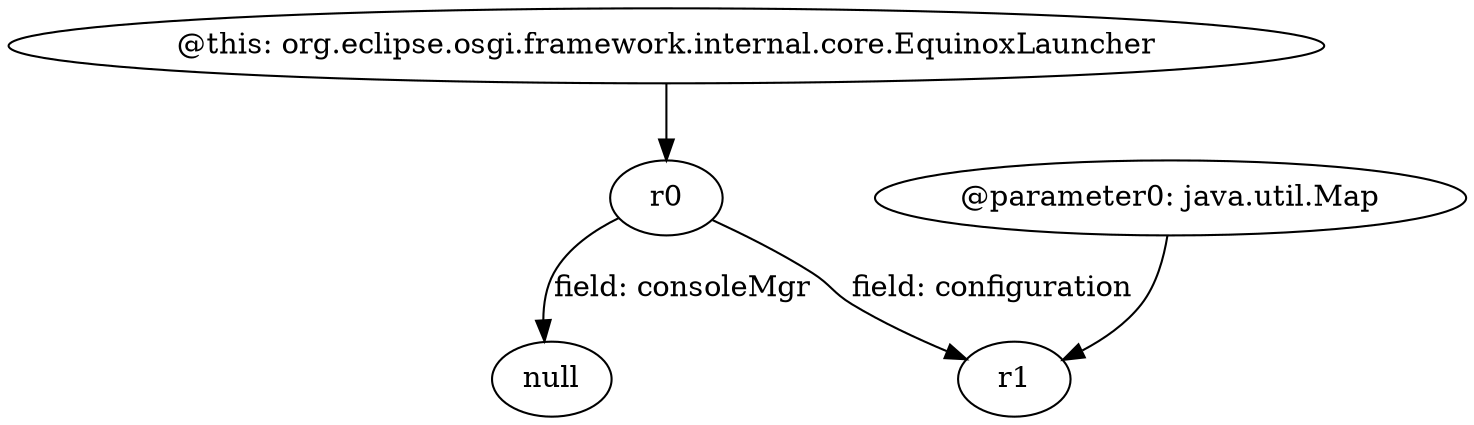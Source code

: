 digraph g {
0[label="@this: org.eclipse.osgi.framework.internal.core.EquinoxLauncher"]
1[label="r0"]
0->1[label=""]
2[label="@parameter0: java.util.Map"]
3[label="r1"]
2->3[label=""]
4[label="null"]
1->4[label="field: consoleMgr"]
1->3[label="field: configuration"]
}